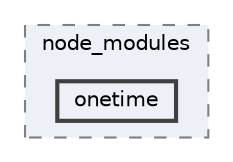 digraph "pkiclassroomrescheduler/src/main/frontend/node_modules/onetime"
{
 // LATEX_PDF_SIZE
  bgcolor="transparent";
  edge [fontname=Helvetica,fontsize=10,labelfontname=Helvetica,labelfontsize=10];
  node [fontname=Helvetica,fontsize=10,shape=box,height=0.2,width=0.4];
  compound=true
  subgraph clusterdir_72953eda66ccb3a2722c28e1c3e6c23b {
    graph [ bgcolor="#edf0f7", pencolor="grey50", label="node_modules", fontname=Helvetica,fontsize=10 style="filled,dashed", URL="dir_72953eda66ccb3a2722c28e1c3e6c23b.html",tooltip=""]
  dir_5f3fbcfd25a00e91a0860de06d6a996c [label="onetime", fillcolor="#edf0f7", color="grey25", style="filled,bold", URL="dir_5f3fbcfd25a00e91a0860de06d6a996c.html",tooltip=""];
  }
}
